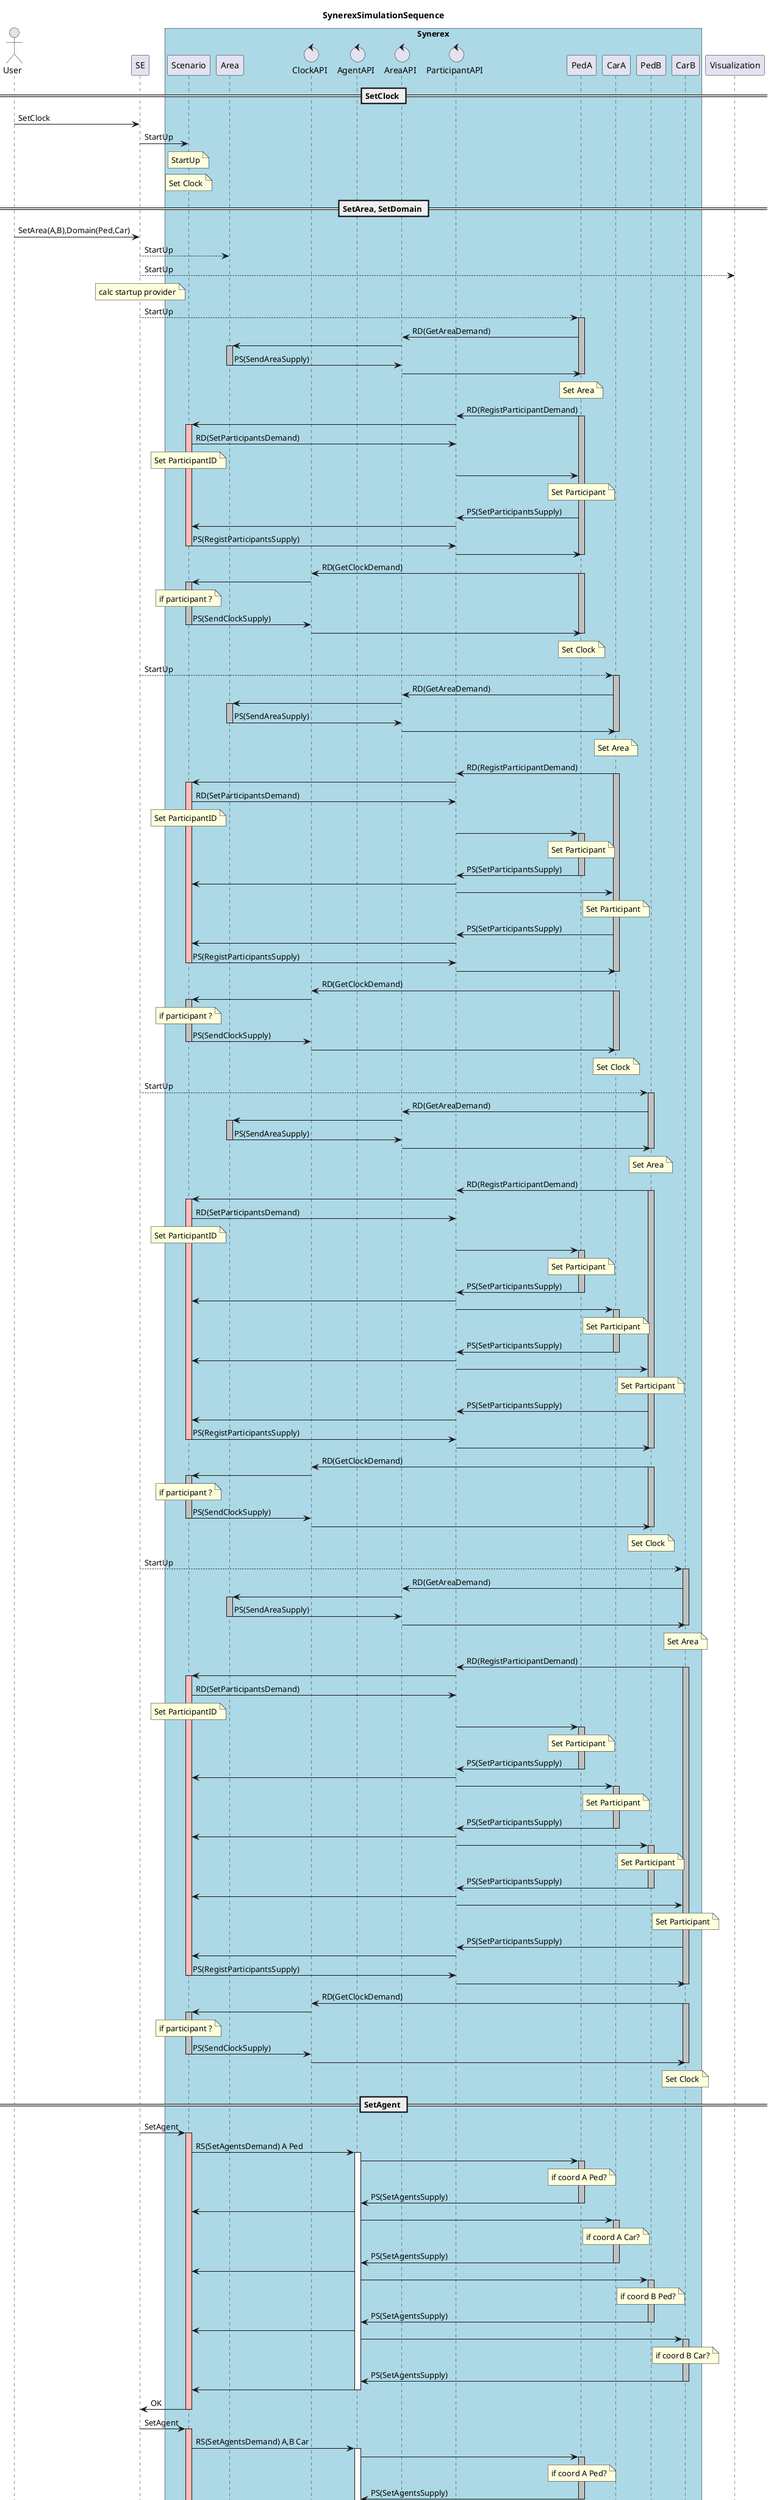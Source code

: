 

@startuml

'12/23までに行うこと'
'Todo: geojson通りに壁を設置する'
'FIX: エージェントの動きがおかしい'
'Todo: geojson内にエージェントをランダムに設置'
'Todo: geojson内のランダムな地点へ移動'
'FIX: Pedestrianを停止するとscenarioまで停止してしまう'
'Todo: daemon,モニタ上で操作できるようにする'
'Todo: 連携するエリアの大きさプロバイダ数の自動調整'

'http://plantuml.com/ja/guide'


title SynerexSimulationSequence

actor User
participant SE
box "Synerex" #LightBlue
participant Scenario
participant Area
control ClockAPI
control AgentAPI
control AreaAPI
control ParticipantAPI
'control RouteAPI
participant PedA
participant CarA
participant PedB
participant CarB
end box 
participant Visualization


== SetClock ==
User -> SE: SetClock
SE -> Scenario: StartUp
note over Scenario: StartUp
note over Scenario: Set Clock

== SetArea, SetDomain ==
User -> SE: SetArea(A,B),Domain(Ped,Car)
SE --> Area: StartUp
SE --> Visualization: StartUp

note over SE: calc startup provider

SE --> PedA: StartUp
activate PedA #c0c0c0
'Area情報を取得'
PedA -> AreaAPI: RD(GetAreaDemand)
AreaAPI -> Area: 
activate Area #c0c0c0
Area -> AreaAPI: PS(SendAreaSupply)
deactivate Area
AreaAPI -> PedA: 
note over PedA: Set Area
deactivate PedA
'Participantとして登録'
PedA -> ParticipantAPI: RD(RegistParticipantDemand)
activate PedA #c0c0c0
ParticipantAPI -> Scenario: 
activate Scenario #FFBBBB
Scenario -> ParticipantAPI: RD(SetParticipantsDemand)
note over Scenario: Set ParticipantID
ParticipantAPI -> PedA: 
note over PedA: Set Participant
PedA -> ParticipantAPI: PS(SetParticipantsSupply)
ParticipantAPI -> Scenario: 
Scenario -> ParticipantAPI: PS(RegistParticipantsSupply)
deactivate Scenario 
ParticipantAPI -> PedA: 
deactivate PedA
'Clock情報を取得'
PedA -> ClockAPI: RD(GetClockDemand)
activate PedA #c0c0c0
ClockAPI -> Scenario: 
activate Scenario #c0c0c0
note over Scenario: if participant ?
Scenario -> ClockAPI: PS(SendClockSupply)
deactivate Scenario
ClockAPI -> PedA: 
note over PedA: Set Clock
deactivate PedA


SE --> CarA: StartUp
activate CarA #c0c0c0
'Area情報を取得'
CarA -> AreaAPI: RD(GetAreaDemand)
AreaAPI -> Area: 
activate Area #c0c0c0
Area -> AreaAPI: PS(SendAreaSupply)
deactivate Area
AreaAPI -> CarA: 
note over CarA: Set Area
deactivate CarA
'Participantとして登録'
CarA -> ParticipantAPI: RD(RegistParticipantDemand)
activate CarA #c0c0c0
ParticipantAPI -> Scenario: 
activate Scenario #FFBBBB
Scenario -> ParticipantAPI: RD(SetParticipantsDemand)
note over Scenario: Set ParticipantID
ParticipantAPI -> PedA: 
activate PedA #c0c0c0
note over PedA: Set Participant
PedA -> ParticipantAPI: PS(SetParticipantsSupply)
deactivate PedA
ParticipantAPI -> Scenario: 
ParticipantAPI -> CarA: 
note over CarA: Set Participant
CarA -> ParticipantAPI: PS(SetParticipantsSupply)
ParticipantAPI -> Scenario: 
Scenario -> ParticipantAPI: PS(RegistParticipantsSupply)
deactivate Scenario 
ParticipantAPI -> CarA: 
deactivate CarA
'Clock情報を取得'
CarA -> ClockAPI: RD(GetClockDemand)
activate CarA #c0c0c0
ClockAPI -> Scenario: 
activate Scenario #c0c0c0
note over Scenario: if participant ?
Scenario -> ClockAPI: PS(SendClockSupply)
deactivate Scenario
ClockAPI -> CarA: 
note over CarA: Set Clock
deactivate CarA

SE --> PedB: StartUp
activate PedB #c0c0c0
'Area情報を取得'
PedB -> AreaAPI: RD(GetAreaDemand)
AreaAPI -> Area: 
activate Area #c0c0c0
Area -> AreaAPI: PS(SendAreaSupply)
deactivate Area
AreaAPI -> PedB: 
note over PedB: Set Area
deactivate PedB
'Participantとして登録'
PedB -> ParticipantAPI: RD(RegistParticipantDemand)
activate PedB #c0c0c0
ParticipantAPI -> Scenario: 
activate Scenario #FFBBBB
Scenario -> ParticipantAPI: RD(SetParticipantsDemand)
note over Scenario: Set ParticipantID
ParticipantAPI -> PedA: 
activate PedA #c0c0c0
note over PedA: Set Participant
PedA -> ParticipantAPI: PS(SetParticipantsSupply)
deactivate PedA
ParticipantAPI -> Scenario: 
ParticipantAPI -> CarA: 
activate CarA #c0c0c0
note over CarA: Set Participant
CarA -> ParticipantAPI: PS(SetParticipantsSupply)
deactivate CarA
ParticipantAPI -> Scenario: 
ParticipantAPI -> PedB: 
note over PedB: Set Participant
PedB -> ParticipantAPI: PS(SetParticipantsSupply)
ParticipantAPI -> Scenario: 
Scenario -> ParticipantAPI: PS(RegistParticipantsSupply)
deactivate Scenario 
ParticipantAPI -> PedB: 
deactivate PedB
'Clock情報を取得'
PedB -> ClockAPI: RD(GetClockDemand)
activate PedB #c0c0c0
ClockAPI -> Scenario: 
activate Scenario #c0c0c0
note over Scenario: if participant ?
Scenario -> ClockAPI: PS(SendClockSupply)
deactivate Scenario
ClockAPI -> PedB: 
note over PedB: Set Clock
deactivate PedB

SE --> CarB: StartUp
activate CarB #c0c0c0
'Area情報を取得'
CarB -> AreaAPI: RD(GetAreaDemand)
AreaAPI -> Area: 
activate Area #c0c0c0
Area -> AreaAPI: PS(SendAreaSupply)
deactivate Area
AreaAPI -> CarB: 
note over CarB: Set Area
deactivate CarB
'Participantとして登録'
CarB -> ParticipantAPI: RD(RegistParticipantDemand)
activate CarB #c0c0c0
ParticipantAPI -> Scenario: 
activate Scenario #FFBBBB
Scenario -> ParticipantAPI: RD(SetParticipantsDemand)
note over Scenario: Set ParticipantID
ParticipantAPI -> PedA: 
activate PedA #c0c0c0
note over PedA: Set Participant
PedA -> ParticipantAPI: PS(SetParticipantsSupply)
deactivate PedA
ParticipantAPI -> Scenario: 
ParticipantAPI -> CarA: 
activate CarA #c0c0c0
note over CarA: Set Participant
CarA -> ParticipantAPI: PS(SetParticipantsSupply)
deactivate CarA
ParticipantAPI -> Scenario: 
ParticipantAPI -> PedB: 
activate PedB #c0c0c0
note over PedB: Set Participant
PedB -> ParticipantAPI: PS(SetParticipantsSupply)
deactivate PedB
ParticipantAPI -> Scenario: 
ParticipantAPI -> CarB: 
note over CarB: Set Participant
CarB -> ParticipantAPI: PS(SetParticipantsSupply)
ParticipantAPI -> Scenario: 
Scenario -> ParticipantAPI: PS(RegistParticipantsSupply)
deactivate Scenario 
ParticipantAPI -> CarB: 
deactivate CarB
'Clock情報を取得'
CarB -> ClockAPI: RD(GetClockDemand)
activate CarB #c0c0c0
ClockAPI -> Scenario: 
activate Scenario #c0c0c0
note over Scenario: if participant ?
Scenario -> ClockAPI: PS(SendClockSupply)
deactivate Scenario
ClockAPI -> CarB: 
note over CarB: Set Clock
deactivate CarB

== SetAgent ==
'Set Agent Ped A'
SE -> Scenario: SetAgent
activate Scenario #FFBBBB
Scenario -> AgentAPI: RS(SetAgentsDemand) A Ped
activate AgentAPI

'SetAgent Ped A To PedA'
AgentAPI -> PedA: 
activate PedA #c0c0c0
note over PedA: if coord A Ped?
PedA -> AgentAPI: PS(SetAgentsSupply)
deactivate PedA
AgentAPI -> Scenario: 

'SetAgent Ped A To CarA'
AgentAPI -> CarA: 
activate CarA #c0c0c0
note over CarA: if coord A Car?
CarA -> AgentAPI: PS(SetAgentsSupply)
deactivate CarA
AgentAPI -> Scenario:

'SetAgent Ped A To PedB'
AgentAPI -> PedB: 
activate PedB #c0c0c0
note over PedB: if coord B Ped?
PedB -> AgentAPI: PS(SetAgentsSupply)
deactivate PedB
AgentAPI -> Scenario:

'SetAgent Ped A To CarB'
AgentAPI -> CarB: 
activate CarB #c0c0c0
note over CarB: if coord B Car?
CarB -> AgentAPI: PS(SetAgentsSupply)
deactivate CarB
AgentAPI -> Scenario:

deactivate AgentAPI
Scenario -> SE: OK
deactivate Scenario

'エリアA, BにCarを設置する場合' 
'Set Agent Car A and B'
SE -> Scenario: SetAgent
activate Scenario #FFBBBB
Scenario -> AgentAPI: RS(SetAgentsDemand) A,B Car
activate AgentAPI

'SetAgent Car A B To PedA'
AgentAPI -> PedA: 
activate PedA #c0c0c0
note over PedA: if coord A Ped?
PedA -> AgentAPI: PS(SetAgentsSupply)
deactivate PedA
AgentAPI -> Scenario: 

'SetAgent Car A B To CarA'
AgentAPI -> CarA: 
activate CarA #c0c0c0
note over CarA: if coord A Car?
CarA -> AgentAPI: PS(SetAgentsSupply)
deactivate CarA
AgentAPI -> Scenario: 

'SetAgent Car A B To PedB'
AgentAPI -> PedB: 
activate PedB #c0c0c0
note over PedB: if coord B Ped?
PedB -> AgentAPI: PS(SetAgentsSupply)
deactivate PedB
AgentAPI -> Scenario: 

'SetAgent Car A B To CarB'
AgentAPI -> CarB: 
activate CarB #c0c0c0
note over CarB: if coord B Car?
CarB -> AgentAPI: PS(SetAgentsSupply)
deactivate CarB
AgentAPI -> Scenario: 

deactivate AgentAPI
Scenario -> SE: OK
deactivate Scenario


== Start ==
SE -> Scenario: Start
activate Scenario #FFBBBB
Scenario -> ClockAPI: RD(ForwardClockDemand)

'PedAのForward処理'
ClockAPI -> PedA: Forward
activate ClockAPI
activate PedA #FFBBBB

'同じエリアのエージェントを取得'
PedA -> AgentAPI: RD(GetSameAreaAgentsDemand)
activate AgentAPI
AgentAPI -> CarA: 
activate CarA #c0c0c0
CarA -> AgentAPI: PS(SendSameAreaAgentsSupply)
deactivate CarA
AgentAPI -> PedA:
deactivate AgentAPI

note over PedA: calculation
'隣のエージェントに情報を送信'
PedA -> AgentAPI: RS(SendNeighborAreaAgentsSupply)

'隣のエージェントから情報を取得'
PedB -> AgentAPI: RS(SendNeighborAreaAgentsSupply)
activate AgentAPI
AgentAPI -> PedA: 
deactivate AgentAPI

'エージェントの更新' 
note over PedA: update

'可視化プロバイダへ送信'
PedA -> AgentAPI: PS(SendAgentsSupply)
activate AgentAPI
AgentAPI -> Visualization: 
deactivate AgentAPI

PedA -> ClockAPI: PS(ForwardClockSupply)
deactivate PedA
ClockAPI -> Scenario:
deactivate ClockAPI

'CarAのForward処理'
ClockAPI -> CarA: Forward
activate ClockAPI
activate CarA #FFBBBB

'同じエリアのエージェントを取得'
CarA -> AgentAPI: RD(GetSameAreaAgentsDemand)
activate AgentAPI
AgentAPI -> PedA: 
activate PedA #c0c0c0
PedA -> AgentAPI: PS(SendSameAreaAgentsSupply)
deactivate PedA
AgentAPI -> CarA: 
deactivate AgentAPI

note over CarA: calculation
'隣のエージェントに情報を送信'
CarA -> AgentAPI: RS(SendNeighborAreaAgentsSupply)

'隣のエージェントから情報を取得'
CarB -> AgentAPI: RS(SendNeighborAreaAgentsSupply)
activate AgentAPI
AgentAPI -> CarA: 
deactivate AgentAPI

'エージェントの更新' 
note over CarA: update

'可視化プロバイダへ送信'
CarA -> AgentAPI: RS(SendAgentsSupply)
activate AgentAPI
AgentAPI -> Visualization: 
deactivate AgentAPI

CarA -> ClockAPI: PS(ForwardClockSupply)
deactivate CarA
ClockAPI -> Scenario: ClockInfo(Forward, OK, t+1)
deactivate ClockAPI

'PedBのForward処理'
ClockAPI -> PedB: Forward
activate ClockAPI
activate PedB #FFBBBB

'同じエリアのエージェントを取得'
PedB -> AgentAPI: RD(GetSameAreaAgentsDemand)
activate AgentAPI
AgentAPI -> CarB: 
activate CarB #c0c0c0
CarB -> AgentAPI: PS(SendSameAreaAgentsSupply)
deactivate CarB
AgentAPI -> PedB:
deactivate AgentAPI

note over PedB: calculation
'隣のエージェントに情報を送信'
PedB -> AgentAPI: RS(SendNeighborAreaAgentsSupply)

'隣のエージェントから情報を取得'
PedA -> AgentAPI: RS(SendNeighborAreaAgentsSupply)
activate AgentAPI
AgentAPI -> PedB: 
deactivate AgentAPI

'エージェントの更新' 
note over PedB: update

'可視化プロバイダへ送信'
PedB -> AgentAPI: RS(SendAgentsSupply)
activate AgentAPI
AgentAPI -> Visualization: 
deactivate AgentAPI

PedB -> ClockAPI: PS(ForwardClockSupply)
deactivate PedB
ClockAPI -> Scenario: ClockInfo(Forward, OK, t+1)
deactivate ClockAPI

'CarAのForward処理'
ClockAPI -> CarB: Forward
activate ClockAPI
activate CarB #FFBBBB

'同じエリアのエージェントを取得'
CarB -> AgentAPI: RD(GetSameAreaAgentsDemand)
activate AgentAPI
AgentAPI -> PedB:
activate PedB #c0c0c0
PedB -> AgentAPI: PS(SendSameAreaAgentsSupply)
deactivate PedB
AgentAPI -> CarB:
deactivate AgentAPI

note over CarB: calculation
'隣のエージェントに情報を送信'
CarB -> AgentAPI: RS(SendNeighborAreaAgentsSupply)

'隣のエージェントから情報を取得'
CarA -> AgentAPI: RS(SendNeighborAreaAgentsSupply)
activate AgentAPI
AgentAPI -> CarB:
deactivate AgentAPI

'エージェントの更新' 
note over CarB: update

'可視化プロバイダへ送信'
CarB -> AgentAPI: RS(SendAgentsSupply)
activate AgentAPI
AgentAPI -> Visualization: 
deactivate AgentAPI

CarB -> ClockAPI: PS(ForwardClockSupply)
deactivate CarB
ClockAPI -> Scenario: ClockInfo(Forward, OK, t+1)
deactivate ClockAPI

note over Scenario: sleep
note over Scenario: cycle 2 ...repeat

== Stop ==
SE -> Scenario: Stop
note over Scenario: Stop

@enduml